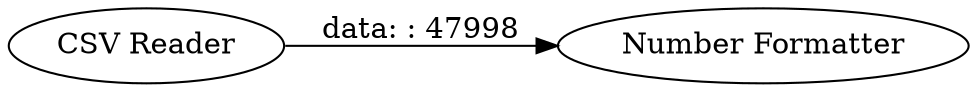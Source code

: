 digraph {
	"9007468788820686183_1" [label="CSV Reader"]
	"9007468788820686183_2" [label="Number Formatter"]
	"9007468788820686183_1" -> "9007468788820686183_2" [label="data: : 47998"]
	rankdir=LR
}
